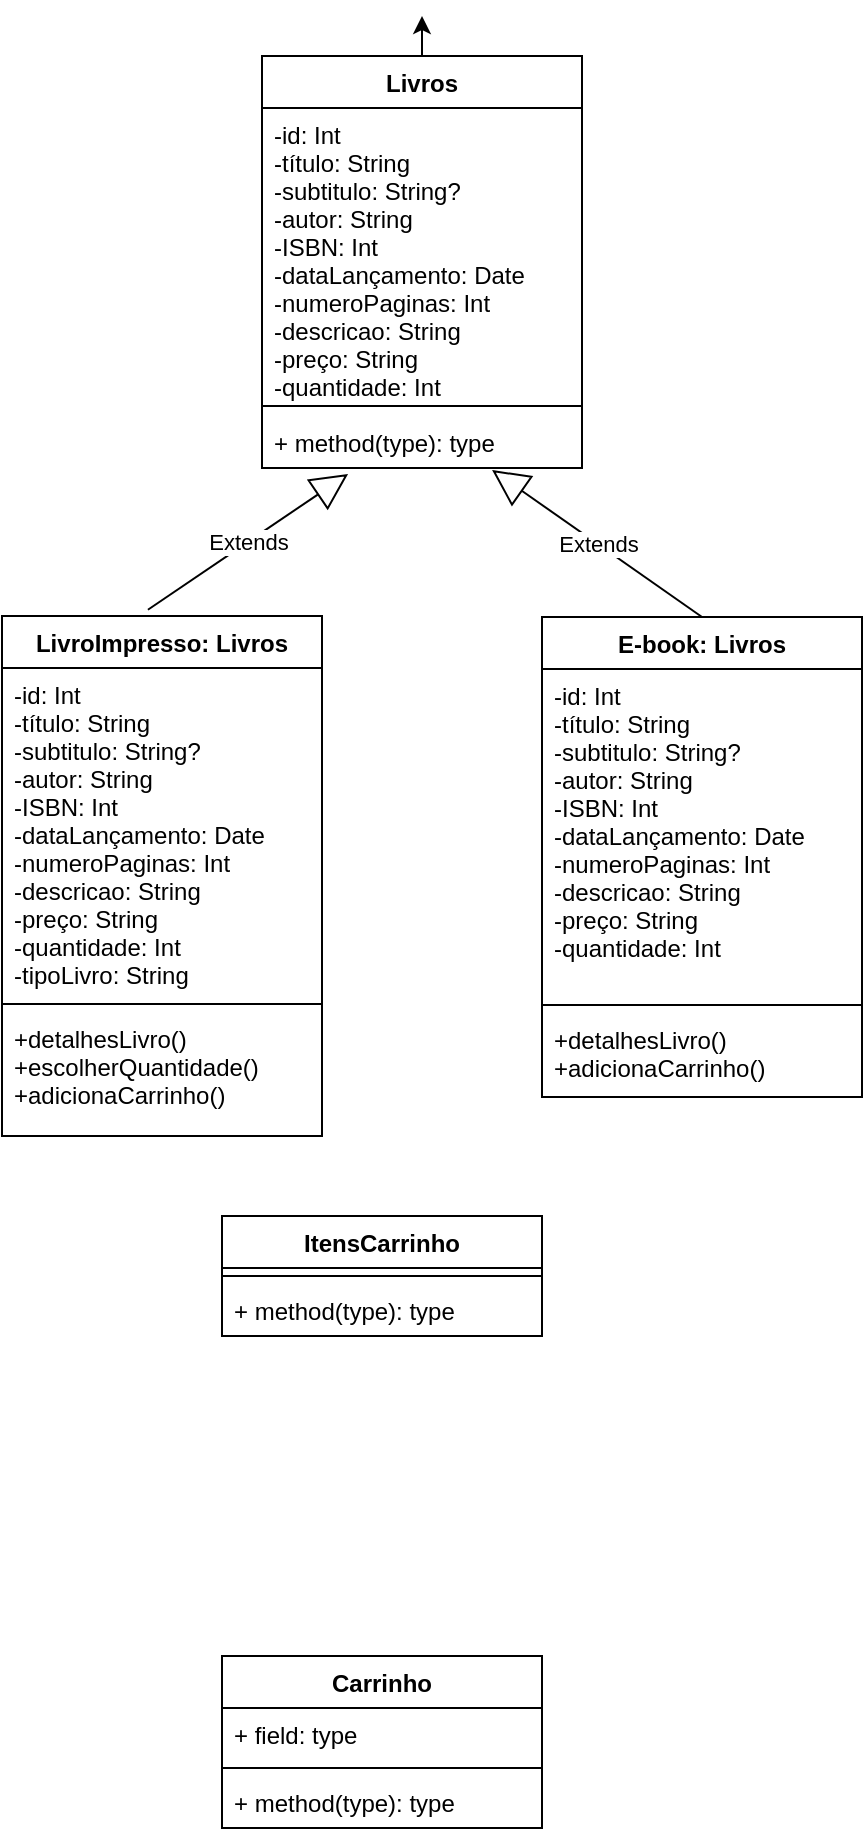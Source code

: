 <mxfile version="20.2.2" type="github">
  <diagram id="C5RBs43oDa-KdzZeNtuy" name="Page-1">
    <mxGraphModel dx="2066" dy="688" grid="1" gridSize="10" guides="1" tooltips="1" connect="1" arrows="1" fold="1" page="1" pageScale="1" pageWidth="827" pageHeight="1169" math="0" shadow="0">
      <root>
        <mxCell id="WIyWlLk6GJQsqaUBKTNV-0" />
        <mxCell id="WIyWlLk6GJQsqaUBKTNV-1" parent="WIyWlLk6GJQsqaUBKTNV-0" />
        <mxCell id="I4LHXoDgAtFz_a_6ORGC-27" style="edgeStyle=orthogonalEdgeStyle;rounded=0;orthogonalLoop=1;jettySize=auto;html=1;exitX=0.5;exitY=0;exitDx=0;exitDy=0;" edge="1" parent="WIyWlLk6GJQsqaUBKTNV-1" source="I4LHXoDgAtFz_a_6ORGC-0">
          <mxGeometry relative="1" as="geometry">
            <mxPoint x="400" y="60" as="targetPoint" />
          </mxGeometry>
        </mxCell>
        <mxCell id="I4LHXoDgAtFz_a_6ORGC-0" value="Livros" style="swimlane;fontStyle=1;align=center;verticalAlign=top;childLayout=stackLayout;horizontal=1;startSize=26;horizontalStack=0;resizeParent=1;resizeParentMax=0;resizeLast=0;collapsible=1;marginBottom=0;" vertex="1" parent="WIyWlLk6GJQsqaUBKTNV-1">
          <mxGeometry x="320" y="80" width="160" height="206" as="geometry" />
        </mxCell>
        <mxCell id="I4LHXoDgAtFz_a_6ORGC-1" value="-id: Int&#xa;-título: String&#xa;-subtitulo: String?&#xa;-autor: String&#xa;-ISBN: Int&#xa;-dataLançamento: Date&#xa;-numeroPaginas: Int&#xa;-descricao: String&#xa;-preço: String&#xa;-quantidade: Int" style="text;strokeColor=none;fillColor=none;align=left;verticalAlign=top;spacingLeft=4;spacingRight=4;overflow=hidden;rotatable=0;points=[[0,0.5],[1,0.5]];portConstraint=eastwest;" vertex="1" parent="I4LHXoDgAtFz_a_6ORGC-0">
          <mxGeometry y="26" width="160" height="144" as="geometry" />
        </mxCell>
        <mxCell id="I4LHXoDgAtFz_a_6ORGC-2" value="" style="line;strokeWidth=1;fillColor=none;align=left;verticalAlign=middle;spacingTop=-1;spacingLeft=3;spacingRight=3;rotatable=0;labelPosition=right;points=[];portConstraint=eastwest;" vertex="1" parent="I4LHXoDgAtFz_a_6ORGC-0">
          <mxGeometry y="170" width="160" height="10" as="geometry" />
        </mxCell>
        <mxCell id="I4LHXoDgAtFz_a_6ORGC-3" value="+ method(type): type" style="text;strokeColor=none;fillColor=none;align=left;verticalAlign=top;spacingLeft=4;spacingRight=4;overflow=hidden;rotatable=0;points=[[0,0.5],[1,0.5]];portConstraint=eastwest;" vertex="1" parent="I4LHXoDgAtFz_a_6ORGC-0">
          <mxGeometry y="180" width="160" height="26" as="geometry" />
        </mxCell>
        <mxCell id="I4LHXoDgAtFz_a_6ORGC-4" value="LivroImpresso: Livros" style="swimlane;fontStyle=1;align=center;verticalAlign=top;childLayout=stackLayout;horizontal=1;startSize=26;horizontalStack=0;resizeParent=1;resizeParentMax=0;resizeLast=0;collapsible=1;marginBottom=0;" vertex="1" parent="WIyWlLk6GJQsqaUBKTNV-1">
          <mxGeometry x="190" y="360" width="160" height="260" as="geometry" />
        </mxCell>
        <mxCell id="I4LHXoDgAtFz_a_6ORGC-5" value="-id: Int&#xa;-título: String&#xa;-subtitulo: String?&#xa;-autor: String&#xa;-ISBN: Int&#xa;-dataLançamento: Date&#xa;-numeroPaginas: Int&#xa;-descricao: String&#xa;-preço: String&#xa;-quantidade: Int&#xa;-tipoLivro: String" style="text;strokeColor=none;fillColor=none;align=left;verticalAlign=top;spacingLeft=4;spacingRight=4;overflow=hidden;rotatable=0;points=[[0,0.5],[1,0.5]];portConstraint=eastwest;" vertex="1" parent="I4LHXoDgAtFz_a_6ORGC-4">
          <mxGeometry y="26" width="160" height="164" as="geometry" />
        </mxCell>
        <mxCell id="I4LHXoDgAtFz_a_6ORGC-6" value="" style="line;strokeWidth=1;fillColor=none;align=left;verticalAlign=middle;spacingTop=-1;spacingLeft=3;spacingRight=3;rotatable=0;labelPosition=right;points=[];portConstraint=eastwest;" vertex="1" parent="I4LHXoDgAtFz_a_6ORGC-4">
          <mxGeometry y="190" width="160" height="8" as="geometry" />
        </mxCell>
        <mxCell id="I4LHXoDgAtFz_a_6ORGC-7" value="+detalhesLivro()&#xa;+escolherQuantidade()&#xa;+adicionaCarrinho()&#xa;" style="text;strokeColor=none;fillColor=none;align=left;verticalAlign=top;spacingLeft=4;spacingRight=4;overflow=hidden;rotatable=0;points=[[0,0.5],[1,0.5]];portConstraint=eastwest;" vertex="1" parent="I4LHXoDgAtFz_a_6ORGC-4">
          <mxGeometry y="198" width="160" height="62" as="geometry" />
        </mxCell>
        <mxCell id="I4LHXoDgAtFz_a_6ORGC-8" value="E-book: Livros" style="swimlane;fontStyle=1;align=center;verticalAlign=top;childLayout=stackLayout;horizontal=1;startSize=26;horizontalStack=0;resizeParent=1;resizeParentMax=0;resizeLast=0;collapsible=1;marginBottom=0;" vertex="1" parent="WIyWlLk6GJQsqaUBKTNV-1">
          <mxGeometry x="460" y="360.5" width="160" height="240" as="geometry" />
        </mxCell>
        <mxCell id="I4LHXoDgAtFz_a_6ORGC-9" value="-id: Int&#xa;-título: String&#xa;-subtitulo: String?&#xa;-autor: String&#xa;-ISBN: Int&#xa;-dataLançamento: Date&#xa;-numeroPaginas: Int&#xa;-descricao: String&#xa;-preço: String&#xa;-quantidade: Int" style="text;strokeColor=none;fillColor=none;align=left;verticalAlign=top;spacingLeft=4;spacingRight=4;overflow=hidden;rotatable=0;points=[[0,0.5],[1,0.5]];portConstraint=eastwest;" vertex="1" parent="I4LHXoDgAtFz_a_6ORGC-8">
          <mxGeometry y="26" width="160" height="164" as="geometry" />
        </mxCell>
        <mxCell id="I4LHXoDgAtFz_a_6ORGC-10" value="" style="line;strokeWidth=1;fillColor=none;align=left;verticalAlign=middle;spacingTop=-1;spacingLeft=3;spacingRight=3;rotatable=0;labelPosition=right;points=[];portConstraint=eastwest;" vertex="1" parent="I4LHXoDgAtFz_a_6ORGC-8">
          <mxGeometry y="190" width="160" height="8" as="geometry" />
        </mxCell>
        <mxCell id="I4LHXoDgAtFz_a_6ORGC-11" value="+detalhesLivro()&#xa;+adicionaCarrinho()&#xa;" style="text;strokeColor=none;fillColor=none;align=left;verticalAlign=top;spacingLeft=4;spacingRight=4;overflow=hidden;rotatable=0;points=[[0,0.5],[1,0.5]];portConstraint=eastwest;" vertex="1" parent="I4LHXoDgAtFz_a_6ORGC-8">
          <mxGeometry y="198" width="160" height="42" as="geometry" />
        </mxCell>
        <mxCell id="I4LHXoDgAtFz_a_6ORGC-17" value="Extends" style="endArrow=block;endSize=16;endFill=0;html=1;rounded=0;exitX=0.456;exitY=-0.012;exitDx=0;exitDy=0;exitPerimeter=0;entryX=0.269;entryY=1.115;entryDx=0;entryDy=0;entryPerimeter=0;" edge="1" parent="WIyWlLk6GJQsqaUBKTNV-1" source="I4LHXoDgAtFz_a_6ORGC-4" target="I4LHXoDgAtFz_a_6ORGC-3">
          <mxGeometry width="160" relative="1" as="geometry">
            <mxPoint x="330" y="350" as="sourcePoint" />
            <mxPoint x="490" y="350" as="targetPoint" />
          </mxGeometry>
        </mxCell>
        <mxCell id="I4LHXoDgAtFz_a_6ORGC-18" value="Extends" style="endArrow=block;endSize=16;endFill=0;html=1;rounded=0;entryX=0.719;entryY=1.038;entryDx=0;entryDy=0;entryPerimeter=0;exitX=0.5;exitY=0;exitDx=0;exitDy=0;" edge="1" parent="WIyWlLk6GJQsqaUBKTNV-1" source="I4LHXoDgAtFz_a_6ORGC-8" target="I4LHXoDgAtFz_a_6ORGC-3">
          <mxGeometry width="160" relative="1" as="geometry">
            <mxPoint x="500" y="230" as="sourcePoint" />
            <mxPoint x="600" y="210" as="targetPoint" />
          </mxGeometry>
        </mxCell>
        <mxCell id="I4LHXoDgAtFz_a_6ORGC-19" value="ItensCarrinho" style="swimlane;fontStyle=1;align=center;verticalAlign=top;childLayout=stackLayout;horizontal=1;startSize=26;horizontalStack=0;resizeParent=1;resizeParentMax=0;resizeLast=0;collapsible=1;marginBottom=0;" vertex="1" parent="WIyWlLk6GJQsqaUBKTNV-1">
          <mxGeometry x="300" y="660" width="160" height="60" as="geometry" />
        </mxCell>
        <mxCell id="I4LHXoDgAtFz_a_6ORGC-21" value="" style="line;strokeWidth=1;fillColor=none;align=left;verticalAlign=middle;spacingTop=-1;spacingLeft=3;spacingRight=3;rotatable=0;labelPosition=right;points=[];portConstraint=eastwest;" vertex="1" parent="I4LHXoDgAtFz_a_6ORGC-19">
          <mxGeometry y="26" width="160" height="8" as="geometry" />
        </mxCell>
        <mxCell id="I4LHXoDgAtFz_a_6ORGC-22" value="+ method(type): type" style="text;strokeColor=none;fillColor=none;align=left;verticalAlign=top;spacingLeft=4;spacingRight=4;overflow=hidden;rotatable=0;points=[[0,0.5],[1,0.5]];portConstraint=eastwest;" vertex="1" parent="I4LHXoDgAtFz_a_6ORGC-19">
          <mxGeometry y="34" width="160" height="26" as="geometry" />
        </mxCell>
        <mxCell id="I4LHXoDgAtFz_a_6ORGC-23" value="Carrinho" style="swimlane;fontStyle=1;align=center;verticalAlign=top;childLayout=stackLayout;horizontal=1;startSize=26;horizontalStack=0;resizeParent=1;resizeParentMax=0;resizeLast=0;collapsible=1;marginBottom=0;" vertex="1" parent="WIyWlLk6GJQsqaUBKTNV-1">
          <mxGeometry x="300" y="880" width="160" height="86" as="geometry" />
        </mxCell>
        <mxCell id="I4LHXoDgAtFz_a_6ORGC-24" value="+ field: type" style="text;strokeColor=none;fillColor=none;align=left;verticalAlign=top;spacingLeft=4;spacingRight=4;overflow=hidden;rotatable=0;points=[[0,0.5],[1,0.5]];portConstraint=eastwest;" vertex="1" parent="I4LHXoDgAtFz_a_6ORGC-23">
          <mxGeometry y="26" width="160" height="26" as="geometry" />
        </mxCell>
        <mxCell id="I4LHXoDgAtFz_a_6ORGC-25" value="" style="line;strokeWidth=1;fillColor=none;align=left;verticalAlign=middle;spacingTop=-1;spacingLeft=3;spacingRight=3;rotatable=0;labelPosition=right;points=[];portConstraint=eastwest;" vertex="1" parent="I4LHXoDgAtFz_a_6ORGC-23">
          <mxGeometry y="52" width="160" height="8" as="geometry" />
        </mxCell>
        <mxCell id="I4LHXoDgAtFz_a_6ORGC-26" value="+ method(type): type" style="text;strokeColor=none;fillColor=none;align=left;verticalAlign=top;spacingLeft=4;spacingRight=4;overflow=hidden;rotatable=0;points=[[0,0.5],[1,0.5]];portConstraint=eastwest;" vertex="1" parent="I4LHXoDgAtFz_a_6ORGC-23">
          <mxGeometry y="60" width="160" height="26" as="geometry" />
        </mxCell>
      </root>
    </mxGraphModel>
  </diagram>
</mxfile>
